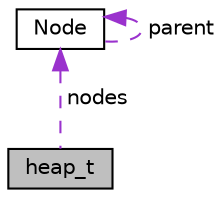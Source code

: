 digraph "heap_t"
{
 // LATEX_PDF_SIZE
  edge [fontname="Helvetica",fontsize="10",labelfontname="Helvetica",labelfontsize="10"];
  node [fontname="Helvetica",fontsize="10",shape=record];
  Node1 [label="heap_t",height=0.2,width=0.4,color="black", fillcolor="grey75", style="filled", fontcolor="black",tooltip="A structure representing a heap for A* algorithm."];
  Node2 -> Node1 [dir="back",color="darkorchid3",fontsize="10",style="dashed",label=" nodes" ,fontname="Helvetica"];
  Node2 [label="Node",height=0.2,width=0.4,color="black", fillcolor="white", style="filled",URL="$d8/d49/structNode.html",tooltip="A structure representing a node in a grid."];
  Node2 -> Node2 [dir="back",color="darkorchid3",fontsize="10",style="dashed",label=" parent" ,fontname="Helvetica"];
}
